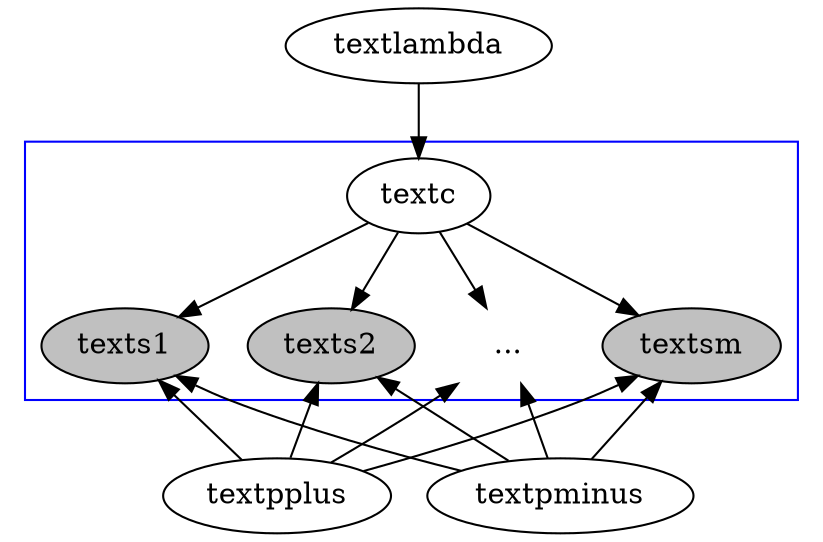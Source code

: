digraph bcd {
subgraph cluster_2 {
ordering=out;
color=blue;
ci[label=textc];
s1i[label=texts1, style=filled, fillcolor=grey];
s2i[label=texts2, style=filled, fillcolor=grey];
dot[label="...", shape=plaintext];
smi[label=textsm, style=filled, fillcolor=grey];
ci -> s1i;
ci -> s2i;
ci -> dot;
ci -> smi;
}
textlambda -> ci;
s1i -> textpplus [dir=back];
s2i -> textpplus [dir=back];
dot -> textpplus [dir=back];
smi -> textpplus [dir=back];

s1i -> textpminus [dir=back];
s2i -> textpminus [dir=back];
dot -> textpminus [dir=back];
smi -> textpminus [dir=back];
}
